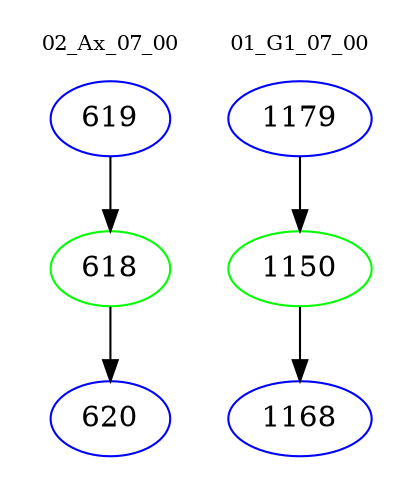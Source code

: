 digraph{
subgraph cluster_0 {
color = white
label = "02_Ax_07_00";
fontsize=10;
T0_619 [label="619", color="blue"]
T0_619 -> T0_618 [color="black"]
T0_618 [label="618", color="green"]
T0_618 -> T0_620 [color="black"]
T0_620 [label="620", color="blue"]
}
subgraph cluster_1 {
color = white
label = "01_G1_07_00";
fontsize=10;
T1_1179 [label="1179", color="blue"]
T1_1179 -> T1_1150 [color="black"]
T1_1150 [label="1150", color="green"]
T1_1150 -> T1_1168 [color="black"]
T1_1168 [label="1168", color="blue"]
}
}
